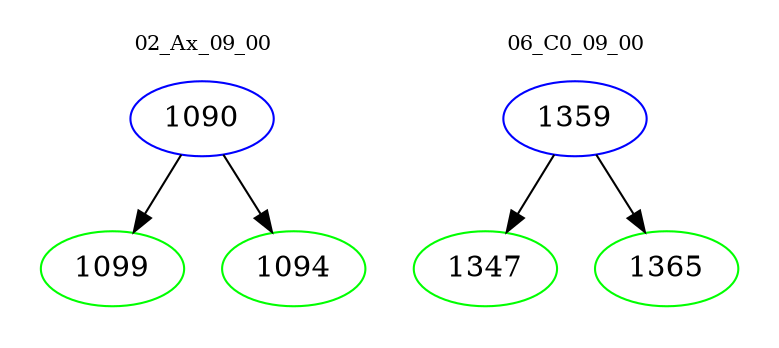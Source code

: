 digraph{
subgraph cluster_0 {
color = white
label = "02_Ax_09_00";
fontsize=10;
T0_1090 [label="1090", color="blue"]
T0_1090 -> T0_1099 [color="black"]
T0_1099 [label="1099", color="green"]
T0_1090 -> T0_1094 [color="black"]
T0_1094 [label="1094", color="green"]
}
subgraph cluster_1 {
color = white
label = "06_C0_09_00";
fontsize=10;
T1_1359 [label="1359", color="blue"]
T1_1359 -> T1_1347 [color="black"]
T1_1347 [label="1347", color="green"]
T1_1359 -> T1_1365 [color="black"]
T1_1365 [label="1365", color="green"]
}
}
